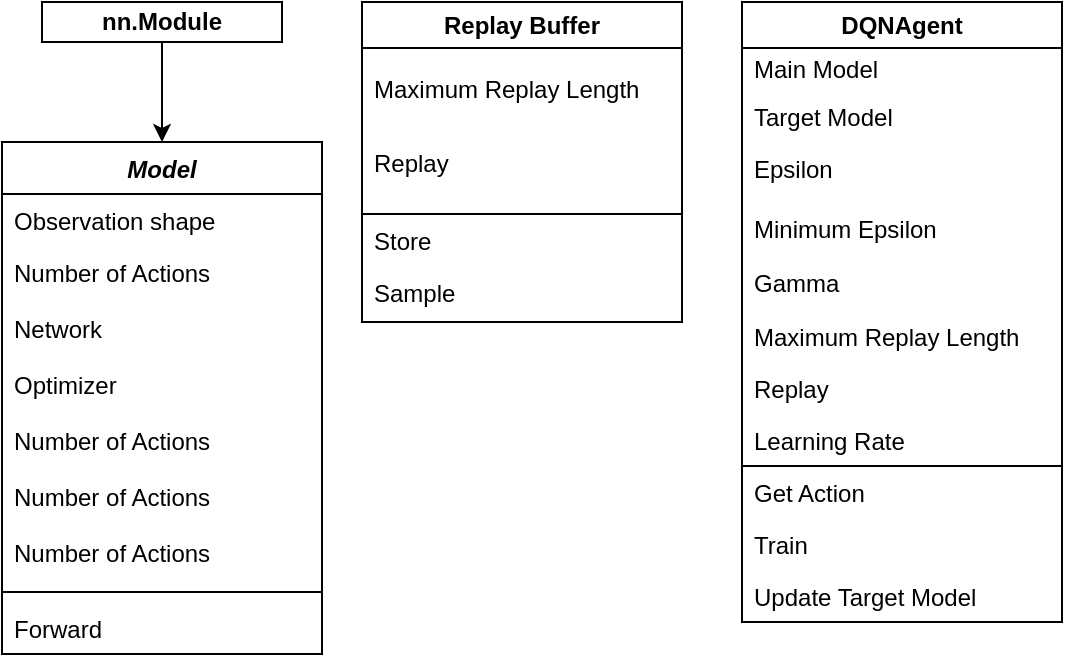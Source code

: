 <mxfile version="23.0.2" type="device">
  <diagram id="C5RBs43oDa-KdzZeNtuy" name="Page-1">
    <mxGraphModel dx="1234" dy="844" grid="1" gridSize="10" guides="1" tooltips="1" connect="1" arrows="1" fold="1" page="1" pageScale="1" pageWidth="827" pageHeight="1169" math="0" shadow="0">
      <root>
        <mxCell id="WIyWlLk6GJQsqaUBKTNV-0" />
        <mxCell id="WIyWlLk6GJQsqaUBKTNV-1" parent="WIyWlLk6GJQsqaUBKTNV-0" />
        <mxCell id="zkfFHV4jXpPFQw0GAbJ--0" value="Model" style="swimlane;fontStyle=3;align=center;verticalAlign=top;childLayout=stackLayout;horizontal=1;startSize=26;horizontalStack=0;resizeParent=1;resizeLast=0;collapsible=1;marginBottom=0;rounded=0;shadow=0;strokeWidth=1;" parent="WIyWlLk6GJQsqaUBKTNV-1" vertex="1">
          <mxGeometry x="20" y="90" width="160" height="256" as="geometry">
            <mxRectangle x="230" y="140" width="160" height="26" as="alternateBounds" />
          </mxGeometry>
        </mxCell>
        <mxCell id="zkfFHV4jXpPFQw0GAbJ--2" value="Observation shape" style="text;align=left;verticalAlign=top;spacingLeft=4;spacingRight=4;overflow=hidden;rotatable=0;points=[[0,0.5],[1,0.5]];portConstraint=eastwest;rounded=0;shadow=0;html=0;" parent="zkfFHV4jXpPFQw0GAbJ--0" vertex="1">
          <mxGeometry y="26" width="160" height="26" as="geometry" />
        </mxCell>
        <mxCell id="zkfFHV4jXpPFQw0GAbJ--3" value="Number of Actions&#xa;" style="text;align=left;verticalAlign=top;spacingLeft=4;spacingRight=4;overflow=hidden;rotatable=0;points=[[0,0.5],[1,0.5]];portConstraint=eastwest;rounded=0;shadow=0;html=0;" parent="zkfFHV4jXpPFQw0GAbJ--0" vertex="1">
          <mxGeometry y="52" width="160" height="28" as="geometry" />
        </mxCell>
        <mxCell id="P6_QakvpP6pGOLOh78f4-4" value="Network" style="text;align=left;verticalAlign=top;spacingLeft=4;spacingRight=4;overflow=hidden;rotatable=0;points=[[0,0.5],[1,0.5]];portConstraint=eastwest;rounded=0;shadow=0;html=0;" parent="zkfFHV4jXpPFQw0GAbJ--0" vertex="1">
          <mxGeometry y="80" width="160" height="28" as="geometry" />
        </mxCell>
        <mxCell id="P6_QakvpP6pGOLOh78f4-5" value="Optimizer" style="text;align=left;verticalAlign=top;spacingLeft=4;spacingRight=4;overflow=hidden;rotatable=0;points=[[0,0.5],[1,0.5]];portConstraint=eastwest;rounded=0;shadow=0;html=0;" parent="zkfFHV4jXpPFQw0GAbJ--0" vertex="1">
          <mxGeometry y="108" width="160" height="28" as="geometry" />
        </mxCell>
        <mxCell id="P6_QakvpP6pGOLOh78f4-6" value="Number of Actions&#xa;" style="text;align=left;verticalAlign=top;spacingLeft=4;spacingRight=4;overflow=hidden;rotatable=0;points=[[0,0.5],[1,0.5]];portConstraint=eastwest;rounded=0;shadow=0;html=0;" parent="zkfFHV4jXpPFQw0GAbJ--0" vertex="1">
          <mxGeometry y="136" width="160" height="28" as="geometry" />
        </mxCell>
        <mxCell id="P6_QakvpP6pGOLOh78f4-7" value="Number of Actions&#xa;" style="text;align=left;verticalAlign=top;spacingLeft=4;spacingRight=4;overflow=hidden;rotatable=0;points=[[0,0.5],[1,0.5]];portConstraint=eastwest;rounded=0;shadow=0;html=0;" parent="zkfFHV4jXpPFQw0GAbJ--0" vertex="1">
          <mxGeometry y="164" width="160" height="28" as="geometry" />
        </mxCell>
        <mxCell id="P6_QakvpP6pGOLOh78f4-8" value="Number of Actions&#xa;" style="text;align=left;verticalAlign=top;spacingLeft=4;spacingRight=4;overflow=hidden;rotatable=0;points=[[0,0.5],[1,0.5]];portConstraint=eastwest;rounded=0;shadow=0;html=0;" parent="zkfFHV4jXpPFQw0GAbJ--0" vertex="1">
          <mxGeometry y="192" width="160" height="28" as="geometry" />
        </mxCell>
        <mxCell id="zkfFHV4jXpPFQw0GAbJ--4" value="" style="line;html=1;strokeWidth=1;align=left;verticalAlign=middle;spacingTop=-1;spacingLeft=3;spacingRight=3;rotatable=0;labelPosition=right;points=[];portConstraint=eastwest;" parent="zkfFHV4jXpPFQw0GAbJ--0" vertex="1">
          <mxGeometry y="220" width="160" height="10" as="geometry" />
        </mxCell>
        <mxCell id="zkfFHV4jXpPFQw0GAbJ--5" value="Forward" style="text;align=left;verticalAlign=top;spacingLeft=4;spacingRight=4;overflow=hidden;rotatable=0;points=[[0,0.5],[1,0.5]];portConstraint=eastwest;" parent="zkfFHV4jXpPFQw0GAbJ--0" vertex="1">
          <mxGeometry y="230" width="160" height="26" as="geometry" />
        </mxCell>
        <mxCell id="P6_QakvpP6pGOLOh78f4-2" style="edgeStyle=orthogonalEdgeStyle;rounded=0;orthogonalLoop=1;jettySize=auto;html=1;exitX=0.5;exitY=1;exitDx=0;exitDy=0;entryX=0.5;entryY=0;entryDx=0;entryDy=0;" parent="WIyWlLk6GJQsqaUBKTNV-1" source="P6_QakvpP6pGOLOh78f4-0" target="zkfFHV4jXpPFQw0GAbJ--0" edge="1">
          <mxGeometry relative="1" as="geometry" />
        </mxCell>
        <mxCell id="P6_QakvpP6pGOLOh78f4-0" value="&lt;b&gt;nn.Module&lt;/b&gt;" style="rounded=0;whiteSpace=wrap;html=1;" parent="WIyWlLk6GJQsqaUBKTNV-1" vertex="1">
          <mxGeometry x="40" y="20" width="120" height="20" as="geometry" />
        </mxCell>
        <mxCell id="P6_QakvpP6pGOLOh78f4-12" value="Replay Buffer" style="swimlane;whiteSpace=wrap;html=1;" parent="WIyWlLk6GJQsqaUBKTNV-1" vertex="1">
          <mxGeometry x="200" y="20" width="160" height="160" as="geometry" />
        </mxCell>
        <mxCell id="P6_QakvpP6pGOLOh78f4-15" value="Maximum Replay Length" style="text;align=left;verticalAlign=top;spacingLeft=4;spacingRight=4;overflow=hidden;rotatable=0;points=[[0,0.5],[1,0.5]];portConstraint=eastwest;rounded=0;shadow=0;html=0;" parent="P6_QakvpP6pGOLOh78f4-12" vertex="1">
          <mxGeometry y="30" width="160" height="26" as="geometry" />
        </mxCell>
        <mxCell id="P6_QakvpP6pGOLOh78f4-16" value="Replay" style="text;align=left;verticalAlign=top;spacingLeft=4;spacingRight=4;overflow=hidden;rotatable=0;points=[[0,0.5],[1,0.5]];portConstraint=eastwest;rounded=0;shadow=0;html=0;" parent="P6_QakvpP6pGOLOh78f4-12" vertex="1">
          <mxGeometry y="67" width="160" height="26" as="geometry" />
        </mxCell>
        <mxCell id="P6_QakvpP6pGOLOh78f4-17" value="Store" style="text;align=left;verticalAlign=top;spacingLeft=4;spacingRight=4;overflow=hidden;rotatable=0;points=[[0,0.5],[1,0.5]];portConstraint=eastwest;rounded=0;shadow=0;html=0;" parent="P6_QakvpP6pGOLOh78f4-12" vertex="1">
          <mxGeometry y="106" width="160" height="26" as="geometry" />
        </mxCell>
        <mxCell id="P6_QakvpP6pGOLOh78f4-18" value="Sample" style="text;align=left;verticalAlign=top;spacingLeft=4;spacingRight=4;overflow=hidden;rotatable=0;points=[[0,0.5],[1,0.5]];portConstraint=eastwest;rounded=0;shadow=0;html=0;" parent="P6_QakvpP6pGOLOh78f4-12" vertex="1">
          <mxGeometry y="132" width="160" height="26" as="geometry" />
        </mxCell>
        <mxCell id="P6_QakvpP6pGOLOh78f4-13" value="" style="endArrow=none;html=1;rounded=0;entryX=1;entryY=0.5;entryDx=0;entryDy=0;exitX=0;exitY=0.5;exitDx=0;exitDy=0;" parent="P6_QakvpP6pGOLOh78f4-12" edge="1">
          <mxGeometry width="50" height="50" relative="1" as="geometry">
            <mxPoint y="106.0" as="sourcePoint" />
            <mxPoint x="160" y="106.0" as="targetPoint" />
            <Array as="points">
              <mxPoint x="80" y="106.0" />
            </Array>
          </mxGeometry>
        </mxCell>
        <mxCell id="P6_QakvpP6pGOLOh78f4-19" value="DQNAgent" style="swimlane;whiteSpace=wrap;html=1;" parent="WIyWlLk6GJQsqaUBKTNV-1" vertex="1">
          <mxGeometry x="390" y="20" width="160" height="310" as="geometry" />
        </mxCell>
        <mxCell id="P6_QakvpP6pGOLOh78f4-20" value="Main Model" style="text;align=left;verticalAlign=top;spacingLeft=4;spacingRight=4;overflow=hidden;rotatable=0;points=[[0,0.5],[1,0.5]];portConstraint=eastwest;rounded=0;shadow=0;html=0;" parent="P6_QakvpP6pGOLOh78f4-19" vertex="1">
          <mxGeometry y="20" width="160" height="26" as="geometry" />
        </mxCell>
        <mxCell id="P6_QakvpP6pGOLOh78f4-21" value="Target Model" style="text;align=left;verticalAlign=top;spacingLeft=4;spacingRight=4;overflow=hidden;rotatable=0;points=[[0,0.5],[1,0.5]];portConstraint=eastwest;rounded=0;shadow=0;html=0;" parent="P6_QakvpP6pGOLOh78f4-19" vertex="1">
          <mxGeometry y="44" width="160" height="26" as="geometry" />
        </mxCell>
        <mxCell id="P6_QakvpP6pGOLOh78f4-22" value="Epsilon" style="text;align=left;verticalAlign=top;spacingLeft=4;spacingRight=4;overflow=hidden;rotatable=0;points=[[0,0.5],[1,0.5]];portConstraint=eastwest;rounded=0;shadow=0;html=0;" parent="P6_QakvpP6pGOLOh78f4-19" vertex="1">
          <mxGeometry y="70" width="160" height="26" as="geometry" />
        </mxCell>
        <mxCell id="P6_QakvpP6pGOLOh78f4-23" value="Minimum Epsilon" style="text;align=left;verticalAlign=top;spacingLeft=4;spacingRight=4;overflow=hidden;rotatable=0;points=[[0,0.5],[1,0.5]];portConstraint=eastwest;rounded=0;shadow=0;html=0;" parent="P6_QakvpP6pGOLOh78f4-19" vertex="1">
          <mxGeometry y="100" width="160" height="26" as="geometry" />
        </mxCell>
        <mxCell id="P6_QakvpP6pGOLOh78f4-24" value="Replay" style="text;align=left;verticalAlign=top;spacingLeft=4;spacingRight=4;overflow=hidden;rotatable=0;points=[[0,0.5],[1,0.5]];portConstraint=eastwest;rounded=0;shadow=0;html=0;" parent="P6_QakvpP6pGOLOh78f4-19" vertex="1">
          <mxGeometry y="180" width="160" height="26" as="geometry" />
        </mxCell>
        <mxCell id="P6_QakvpP6pGOLOh78f4-26" value="Gamma" style="text;align=left;verticalAlign=top;spacingLeft=4;spacingRight=4;overflow=hidden;rotatable=0;points=[[0,0.5],[1,0.5]];portConstraint=eastwest;rounded=0;shadow=0;html=0;" parent="P6_QakvpP6pGOLOh78f4-19" vertex="1">
          <mxGeometry y="127" width="160" height="26" as="geometry" />
        </mxCell>
        <mxCell id="P6_QakvpP6pGOLOh78f4-27" value="Maximum Replay Length" style="text;align=left;verticalAlign=top;spacingLeft=4;spacingRight=4;overflow=hidden;rotatable=0;points=[[0,0.5],[1,0.5]];portConstraint=eastwest;rounded=0;shadow=0;html=0;" parent="P6_QakvpP6pGOLOh78f4-19" vertex="1">
          <mxGeometry y="154" width="160" height="26" as="geometry" />
        </mxCell>
        <mxCell id="P6_QakvpP6pGOLOh78f4-28" value="Learning Rate" style="text;align=left;verticalAlign=top;spacingLeft=4;spacingRight=4;overflow=hidden;rotatable=0;points=[[0,0.5],[1,0.5]];portConstraint=eastwest;rounded=0;shadow=0;html=0;" parent="P6_QakvpP6pGOLOh78f4-19" vertex="1">
          <mxGeometry y="206" width="160" height="26" as="geometry" />
        </mxCell>
        <mxCell id="P6_QakvpP6pGOLOh78f4-29" value="" style="endArrow=none;html=1;rounded=0;entryX=1;entryY=0.5;entryDx=0;entryDy=0;exitX=0;exitY=0.5;exitDx=0;exitDy=0;" parent="P6_QakvpP6pGOLOh78f4-19" edge="1">
          <mxGeometry width="50" height="50" relative="1" as="geometry">
            <mxPoint y="232" as="sourcePoint" />
            <mxPoint x="160" y="232" as="targetPoint" />
            <Array as="points">
              <mxPoint x="80" y="232" />
            </Array>
          </mxGeometry>
        </mxCell>
        <mxCell id="P6_QakvpP6pGOLOh78f4-30" value="Get Action" style="text;align=left;verticalAlign=top;spacingLeft=4;spacingRight=4;overflow=hidden;rotatable=0;points=[[0,0.5],[1,0.5]];portConstraint=eastwest;rounded=0;shadow=0;html=0;" parent="P6_QakvpP6pGOLOh78f4-19" vertex="1">
          <mxGeometry y="232" width="160" height="26" as="geometry" />
        </mxCell>
        <mxCell id="P6_QakvpP6pGOLOh78f4-31" value="Train" style="text;align=left;verticalAlign=top;spacingLeft=4;spacingRight=4;overflow=hidden;rotatable=0;points=[[0,0.5],[1,0.5]];portConstraint=eastwest;rounded=0;shadow=0;html=0;" parent="P6_QakvpP6pGOLOh78f4-19" vertex="1">
          <mxGeometry y="258" width="160" height="26" as="geometry" />
        </mxCell>
        <mxCell id="P6_QakvpP6pGOLOh78f4-32" value="Update Target Model" style="text;align=left;verticalAlign=top;spacingLeft=4;spacingRight=4;overflow=hidden;rotatable=0;points=[[0,0.5],[1,0.5]];portConstraint=eastwest;rounded=0;shadow=0;html=0;" parent="P6_QakvpP6pGOLOh78f4-19" vertex="1">
          <mxGeometry y="284" width="160" height="26" as="geometry" />
        </mxCell>
      </root>
    </mxGraphModel>
  </diagram>
</mxfile>
